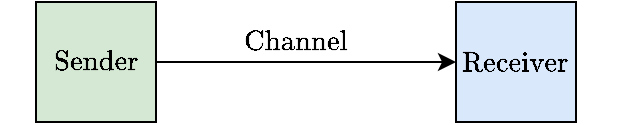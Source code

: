 <mxfile version="20.3.0" type="device"><diagram id="3zQw0TJTvvvdgMEwB6VP" name="Page-1"><mxGraphModel dx="524" dy="338" grid="1" gridSize="10" guides="1" tooltips="1" connect="1" arrows="1" fold="1" page="1" pageScale="1" pageWidth="827" pageHeight="1169" math="1" shadow="0"><root><mxCell id="0"/><mxCell id="1" parent="0"/><mxCell id="GzYKk9ykQZX4M6ZuzTXb-1" value="$$\text{Sender}$$" style="rounded=0;whiteSpace=wrap;html=1;fillColor=#d5e8d4;strokeColor=#000000;" vertex="1" parent="1"><mxGeometry x="10" y="10" width="60" height="60" as="geometry"/></mxCell><mxCell id="GzYKk9ykQZX4M6ZuzTXb-2" value="$$\text{Receiver}$$" style="rounded=0;whiteSpace=wrap;html=1;fillColor=#dae8fc;strokeColor=#000000;" vertex="1" parent="1"><mxGeometry x="220" y="10" width="60" height="60" as="geometry"/></mxCell><mxCell id="GzYKk9ykQZX4M6ZuzTXb-5" value="" style="endArrow=classic;html=1;rounded=0;" edge="1" parent="1"><mxGeometry width="50" height="50" relative="1" as="geometry"><mxPoint x="70" y="40" as="sourcePoint"/><mxPoint x="220" y="40" as="targetPoint"/></mxGeometry></mxCell><mxCell id="GzYKk9ykQZX4M6ZuzTXb-6" value="$$\text{Channel}$$" style="text;html=1;strokeColor=none;fillColor=none;align=center;verticalAlign=middle;whiteSpace=wrap;rounded=0;" vertex="1" parent="1"><mxGeometry x="110" y="20" width="60" height="20" as="geometry"/></mxCell></root></mxGraphModel></diagram></mxfile>